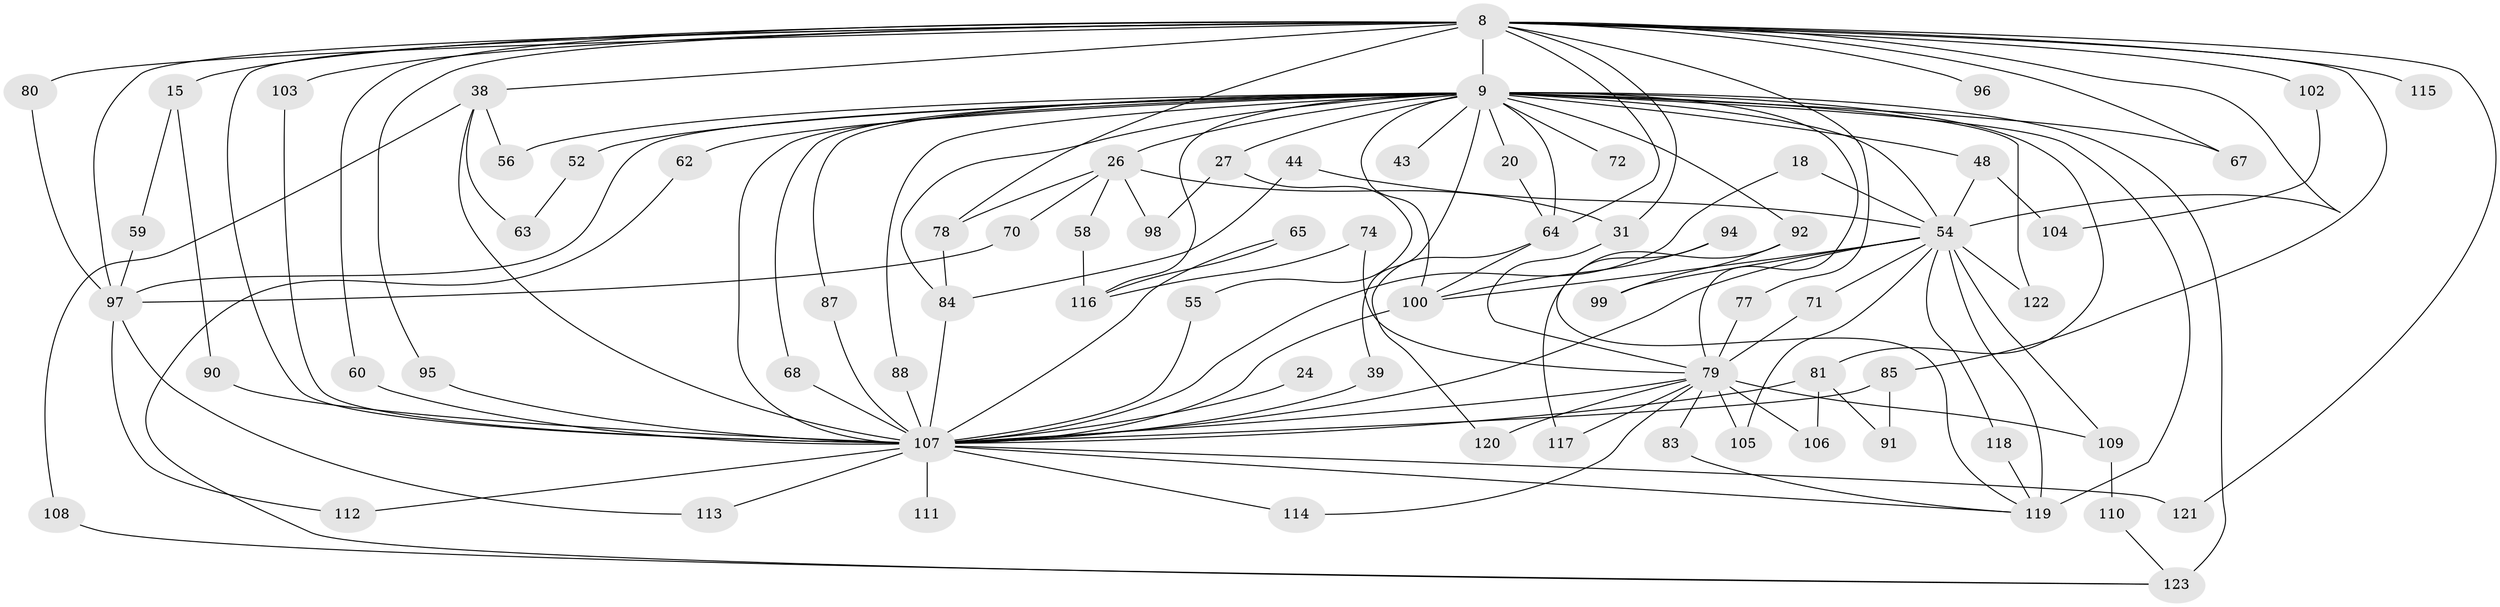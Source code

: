 // original degree distribution, {22: 0.008130081300813009, 23: 0.008130081300813009, 25: 0.016260162601626018, 18: 0.008130081300813009, 27: 0.008130081300813009, 24: 0.008130081300813009, 20: 0.016260162601626018, 17: 0.008130081300813009, 3: 0.22764227642276422, 5: 0.04065040650406504, 7: 0.016260162601626018, 4: 0.08130081300813008, 2: 0.5203252032520326, 9: 0.016260162601626018, 6: 0.016260162601626018}
// Generated by graph-tools (version 1.1) at 2025/48/03/04/25 21:48:13]
// undirected, 73 vertices, 135 edges
graph export_dot {
graph [start="1"]
  node [color=gray90,style=filled];
  8 [super="+3"];
  9 [super="+2+7"];
  15;
  18;
  20;
  24;
  26;
  27;
  31;
  38 [super="+36"];
  39;
  43;
  44;
  48 [super="+21"];
  52 [super="+19"];
  54 [super="+53+25+29+23"];
  55;
  56;
  58;
  59;
  60;
  62;
  63;
  64 [super="+14+35"];
  65;
  67;
  68 [super="+46"];
  70;
  71;
  72;
  74;
  77;
  78 [super="+57"];
  79 [super="+40+34"];
  80 [super="+73"];
  81 [super="+12"];
  83;
  84 [super="+32+42"];
  85;
  87;
  88;
  90;
  91;
  92;
  94;
  95;
  96;
  97 [super="+89"];
  98;
  99;
  100 [super="+49+16+66"];
  102;
  103 [super="+45"];
  104;
  105;
  106 [super="+61"];
  107 [super="+37+6"];
  108;
  109;
  110;
  111;
  112;
  113;
  114;
  115;
  116 [super="+51"];
  117;
  118;
  119 [super="+69+93"];
  120;
  121;
  122 [super="+101"];
  123 [super="+22+82+47"];
  8 -- 9 [weight=8];
  8 -- 15 [weight=2];
  8 -- 31;
  8 -- 38 [weight=2];
  8 -- 96 [weight=2];
  8 -- 102 [weight=2];
  8 -- 103 [weight=2];
  8 -- 115 [weight=2];
  8 -- 121;
  8 -- 64 [weight=3];
  8 -- 67;
  8 -- 77;
  8 -- 80 [weight=2];
  8 -- 85;
  8 -- 95;
  8 -- 60;
  8 -- 97 [weight=2];
  8 -- 54 [weight=4];
  8 -- 107 [weight=4];
  8 -- 78;
  9 -- 20;
  9 -- 26 [weight=2];
  9 -- 27 [weight=2];
  9 -- 43 [weight=2];
  9 -- 54 [weight=13];
  9 -- 56;
  9 -- 67;
  9 -- 84 [weight=2];
  9 -- 88;
  9 -- 92 [weight=2];
  9 -- 116 [weight=3];
  9 -- 81;
  9 -- 97 [weight=4];
  9 -- 52 [weight=3];
  9 -- 62 [weight=2];
  9 -- 64;
  9 -- 68;
  9 -- 72 [weight=2];
  9 -- 87;
  9 -- 39;
  9 -- 48 [weight=2];
  9 -- 119 [weight=5];
  9 -- 122;
  9 -- 79 [weight=2];
  9 -- 123 [weight=3];
  9 -- 107 [weight=9];
  9 -- 100;
  15 -- 59;
  15 -- 90;
  18 -- 54;
  18 -- 107;
  20 -- 64;
  24 -- 107 [weight=2];
  26 -- 31;
  26 -- 58;
  26 -- 70;
  26 -- 98;
  26 -- 78;
  27 -- 55;
  27 -- 98;
  31 -- 79;
  38 -- 56;
  38 -- 108;
  38 -- 63;
  38 -- 107;
  39 -- 107;
  44 -- 84;
  44 -- 54;
  48 -- 104;
  48 -- 54;
  52 -- 63;
  54 -- 105;
  54 -- 99;
  54 -- 71;
  54 -- 109;
  54 -- 118;
  54 -- 122 [weight=2];
  54 -- 107 [weight=8];
  54 -- 100 [weight=3];
  54 -- 119;
  55 -- 107;
  58 -- 116;
  59 -- 97;
  60 -- 107;
  62 -- 123;
  64 -- 120;
  64 -- 100;
  65 -- 116;
  65 -- 107;
  68 -- 107 [weight=2];
  70 -- 97;
  71 -- 79;
  74 -- 116;
  74 -- 79;
  77 -- 79;
  78 -- 84;
  79 -- 109;
  79 -- 114;
  79 -- 105;
  79 -- 106 [weight=2];
  79 -- 83;
  79 -- 117;
  79 -- 120;
  79 -- 107;
  80 -- 97;
  81 -- 91;
  81 -- 106;
  81 -- 107 [weight=2];
  83 -- 119;
  84 -- 107 [weight=2];
  85 -- 91;
  85 -- 107;
  87 -- 107;
  88 -- 107;
  90 -- 107;
  92 -- 99;
  92 -- 117;
  94 -- 100;
  94 -- 119;
  95 -- 107;
  97 -- 113;
  97 -- 112;
  100 -- 107;
  102 -- 104;
  103 -- 107;
  107 -- 119;
  107 -- 111 [weight=2];
  107 -- 112;
  107 -- 113;
  107 -- 114;
  107 -- 121;
  108 -- 123;
  109 -- 110;
  110 -- 123;
  118 -- 119;
}
